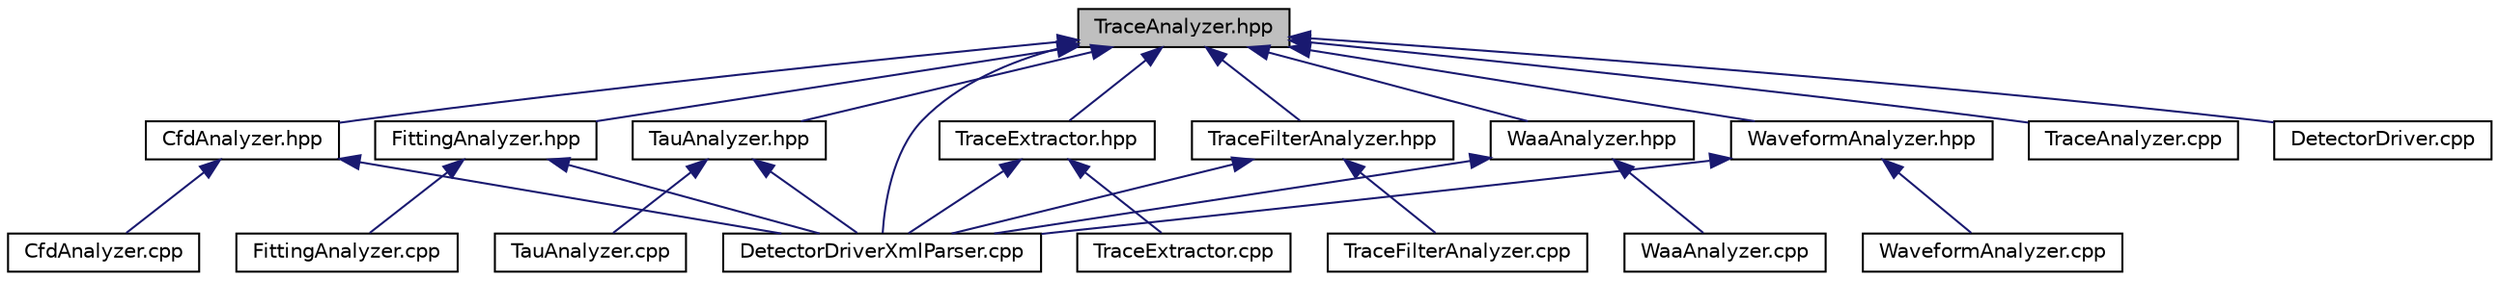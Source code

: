 digraph "TraceAnalyzer.hpp"
{
  edge [fontname="Helvetica",fontsize="10",labelfontname="Helvetica",labelfontsize="10"];
  node [fontname="Helvetica",fontsize="10",shape=record];
  Node1 [label="TraceAnalyzer.hpp",height=0.2,width=0.4,color="black", fillcolor="grey75", style="filled", fontcolor="black"];
  Node1 -> Node2 [dir="back",color="midnightblue",fontsize="10",style="solid",fontname="Helvetica"];
  Node2 [label="CfdAnalyzer.hpp",height=0.2,width=0.4,color="black", fillcolor="white", style="filled",URL="$dd/deb/_cfd_analyzer_8hpp.html",tooltip="Class to use Cfd on traces. "];
  Node2 -> Node3 [dir="back",color="midnightblue",fontsize="10",style="solid",fontname="Helvetica"];
  Node3 [label="CfdAnalyzer.cpp",height=0.2,width=0.4,color="black", fillcolor="white", style="filled",URL="$db/d3f/_cfd_analyzer_8cpp.html",tooltip="Uses a Digital CFD to obtain waveform phases. "];
  Node2 -> Node4 [dir="back",color="midnightblue",fontsize="10",style="solid",fontname="Helvetica"];
  Node4 [label="DetectorDriverXmlParser.cpp",height=0.2,width=0.4,color="black", fillcolor="white", style="filled",URL="$dc/d67/_detector_driver_xml_parser_8cpp.html",tooltip="Class to parse the DetectorDriver node. "];
  Node1 -> Node5 [dir="back",color="midnightblue",fontsize="10",style="solid",fontname="Helvetica"];
  Node5 [label="FittingAnalyzer.hpp",height=0.2,width=0.4,color="black", fillcolor="white", style="filled",URL="$de/dfa/_fitting_analyzer_8hpp.html",tooltip="Class to fit functions to waveforms. "];
  Node5 -> Node6 [dir="back",color="midnightblue",fontsize="10",style="solid",fontname="Helvetica"];
  Node6 [label="FittingAnalyzer.cpp",height=0.2,width=0.4,color="black", fillcolor="white", style="filled",URL="$dc/d87/_fitting_analyzer_8cpp.html",tooltip="Uses a chi^2 minimization to fit waveforms. "];
  Node5 -> Node4 [dir="back",color="midnightblue",fontsize="10",style="solid",fontname="Helvetica"];
  Node1 -> Node7 [dir="back",color="midnightblue",fontsize="10",style="solid",fontname="Helvetica"];
  Node7 [label="TauAnalyzer.hpp",height=0.2,width=0.4,color="black", fillcolor="white", style="filled",URL="$db/db7/_tau_analyzer_8hpp.html",tooltip="A trace analyzer which determines the decay time constant of traces. "];
  Node7 -> Node8 [dir="back",color="midnightblue",fontsize="10",style="solid",fontname="Helvetica"];
  Node8 [label="TauAnalyzer.cpp",height=0.2,width=0.4,color="black", fillcolor="white", style="filled",URL="$d2/dce/_tau_analyzer_8cpp.html",tooltip="Implements the determination of the decay constants for a trace. "];
  Node7 -> Node4 [dir="back",color="midnightblue",fontsize="10",style="solid",fontname="Helvetica"];
  Node1 -> Node9 [dir="back",color="midnightblue",fontsize="10",style="solid",fontname="Helvetica"];
  Node9 [label="TraceExtractor.hpp",height=0.2,width=0.4,color="black", fillcolor="white", style="filled",URL="$d7/d3f/_trace_extractor_8hpp.html",tooltip="Header file for the TraceExtractor class. "];
  Node9 -> Node10 [dir="back",color="midnightblue",fontsize="10",style="solid",fontname="Helvetica"];
  Node10 [label="TraceExtractor.cpp",height=0.2,width=0.4,color="black", fillcolor="white", style="filled",URL="$d5/de5/_trace_extractor_8cpp.html",tooltip="Extract traces for a specific type and subtype. "];
  Node9 -> Node4 [dir="back",color="midnightblue",fontsize="10",style="solid",fontname="Helvetica"];
  Node1 -> Node11 [dir="back",color="midnightblue",fontsize="10",style="solid",fontname="Helvetica"];
  Node11 [label="TraceFilterAnalyzer.hpp",height=0.2,width=0.4,color="black", fillcolor="white", style="filled",URL="$d2/d6c/_trace_filter_analyzer_8hpp.html",tooltip="Declaration of analysis class which does the filtering of traces. "];
  Node11 -> Node12 [dir="back",color="midnightblue",fontsize="10",style="solid",fontname="Helvetica"];
  Node12 [label="TraceFilterAnalyzer.cpp",height=0.2,width=0.4,color="black", fillcolor="white", style="filled",URL="$d7/d16/_trace_filter_analyzer_8cpp.html",tooltip="Implements the analysis of traces using trapezoidal filters. "];
  Node11 -> Node4 [dir="back",color="midnightblue",fontsize="10",style="solid",fontname="Helvetica"];
  Node1 -> Node13 [dir="back",color="midnightblue",fontsize="10",style="solid",fontname="Helvetica"];
  Node13 [label="WaaAnalyzer.hpp",height=0.2,width=0.4,color="black", fillcolor="white", style="filled",URL="$d8/d6a/_waa_analyzer_8hpp.html",tooltip="Class to perform Weighted Average algorithm on waveforms. "];
  Node13 -> Node14 [dir="back",color="midnightblue",fontsize="10",style="solid",fontname="Helvetica"];
  Node14 [label="WaaAnalyzer.cpp",height=0.2,width=0.4,color="black", fillcolor="white", style="filled",URL="$d0/d52/_waa_analyzer_8cpp.html",tooltip="Obtains the phase of a waveform using a weighted average algorithm. "];
  Node13 -> Node4 [dir="back",color="midnightblue",fontsize="10",style="solid",fontname="Helvetica"];
  Node1 -> Node15 [dir="back",color="midnightblue",fontsize="10",style="solid",fontname="Helvetica"];
  Node15 [label="WaveformAnalyzer.hpp",height=0.2,width=0.4,color="black", fillcolor="white", style="filled",URL="$d2/db8/_waveform_analyzer_8hpp.html",tooltip="Class to analyze traces. "];
  Node15 -> Node16 [dir="back",color="midnightblue",fontsize="10",style="solid",fontname="Helvetica"];
  Node16 [label="WaveformAnalyzer.cpp",height=0.2,width=0.4,color="black", fillcolor="white", style="filled",URL="$dc/dce/_waveform_analyzer_8cpp.html",tooltip="Preliminary waveform analysis. "];
  Node15 -> Node4 [dir="back",color="midnightblue",fontsize="10",style="solid",fontname="Helvetica"];
  Node1 -> Node17 [dir="back",color="midnightblue",fontsize="10",style="solid",fontname="Helvetica"];
  Node17 [label="TraceAnalyzer.cpp",height=0.2,width=0.4,color="black", fillcolor="white", style="filled",URL="$dd/da6/_trace_analyzer_8cpp.html",tooltip="defines the Trace class. "];
  Node1 -> Node18 [dir="back",color="midnightblue",fontsize="10",style="solid",fontname="Helvetica"];
  Node18 [label="DetectorDriver.cpp",height=0.2,width=0.4,color="black", fillcolor="white", style="filled",URL="$d4/df5/_detector_driver_8cpp.html",tooltip="Main driver for event processing. "];
  Node1 -> Node4 [dir="back",color="midnightblue",fontsize="10",style="solid",fontname="Helvetica"];
}

